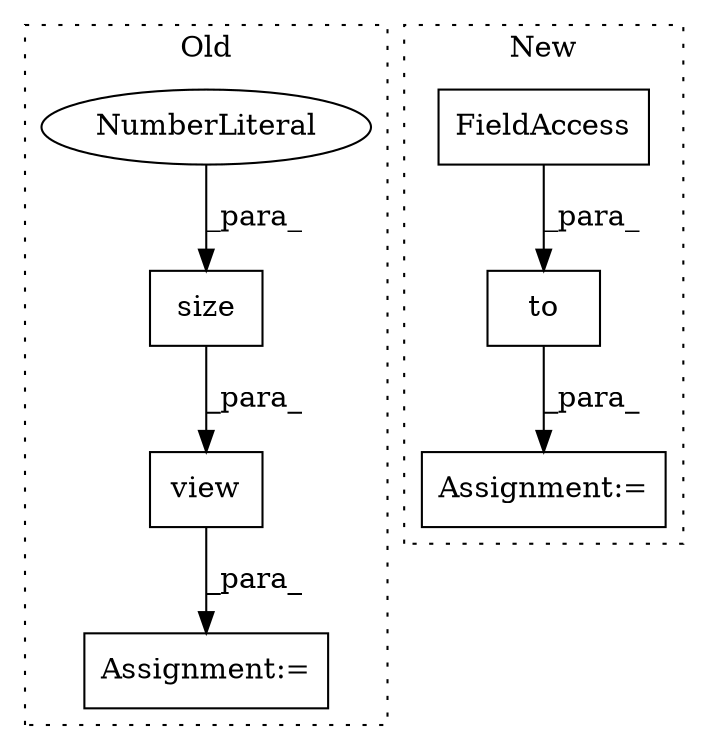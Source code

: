 digraph G {
subgraph cluster0 {
1 [label="size" a="32" s="733,739" l="5,1" shape="box"];
5 [label="NumberLiteral" a="34" s="738" l="1" shape="ellipse"];
6 [label="view" a="32" s="721,743" l="5,1" shape="box"];
7 [label="Assignment:=" a="7" s="1127" l="1" shape="box"];
label = "Old";
style="dotted";
}
subgraph cluster1 {
2 [label="to" a="32" s="2623,2637" l="3,1" shape="box"];
3 [label="FieldAccess" a="22" s="2626" l="11" shape="box"];
4 [label="Assignment:=" a="7" s="2578" l="1" shape="box"];
label = "New";
style="dotted";
}
1 -> 6 [label="_para_"];
2 -> 4 [label="_para_"];
3 -> 2 [label="_para_"];
5 -> 1 [label="_para_"];
6 -> 7 [label="_para_"];
}
